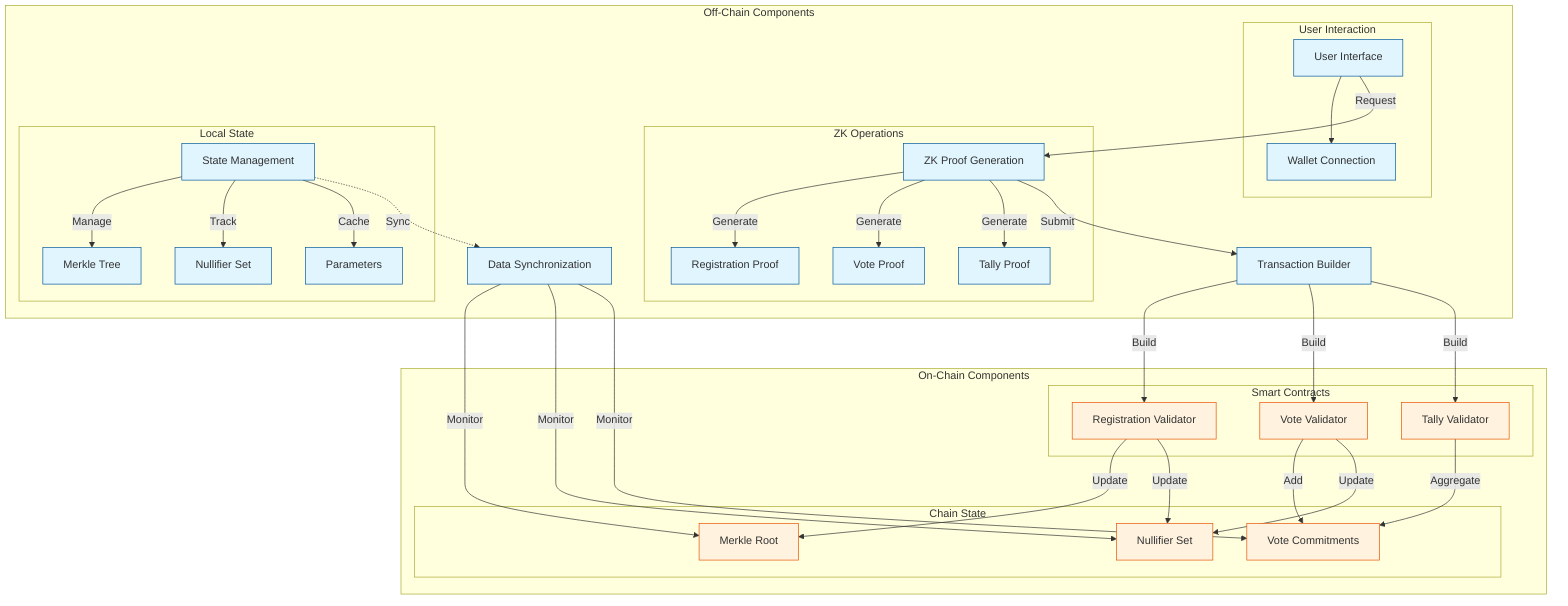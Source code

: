 graph TB
    subgraph "Off-Chain Components"
        UI[User Interface]
        ZKP[ZK Proof Generation]
        STATE[State Management]
        SYNC[Data Synchronization]
        TX[Transaction Builder]
        
        subgraph "User Interaction"
            WALLET[Wallet Connection]
            UI --> WALLET
        end
        
        subgraph "ZK Operations"
            ZKP -->|Generate| REG_PROOF[Registration Proof]
            ZKP -->|Generate| VOTE_PROOF[Vote Proof]
            ZKP -->|Generate| TALLY_PROOF[Tally Proof]
        end
        
        subgraph "Local State"
            STATE -->|Manage| MERKLE[Merkle Tree]
            STATE -->|Track| NULL_SET[Nullifier Set]
            STATE -->|Cache| PARAMS[Parameters]
        end
    end
    
    subgraph "On-Chain Components"
        subgraph "Smart Contracts"
            REG_VAL[Registration Validator]
            VOTE_VAL[Vote Validator]
            TALLY_VAL[Tally Validator]
        end
        
        subgraph "Chain State"
            MERKLE_ROOT[Merkle Root]
            NULLIFIERS[Nullifier Set]
            COMMITS[Vote Commitments]
        end
    end
    
    %% Interactions
    UI -->|Request| ZKP
    ZKP -->|Submit| TX
    TX -->|Build| REG_VAL
    TX -->|Build| VOTE_VAL
    TX -->|Build| TALLY_VAL
    
    SYNC -->|Monitor| MERKLE_ROOT
    SYNC -->|Monitor| NULLIFIERS
    SYNC -->|Monitor| COMMITS
    
    STATE -.->|Sync| SYNC
    
    %% Validator Interactions
    REG_VAL -->|Update| MERKLE_ROOT
    REG_VAL -->|Update| NULLIFIERS
    VOTE_VAL -->|Add| COMMITS
    VOTE_VAL -->|Update| NULLIFIERS
    TALLY_VAL -->|Aggregate| COMMITS
    
    classDef offchain fill:#e1f5fe,stroke:#01579b
    classDef onchain fill:#fff3e0,stroke:#e65100
    classDef interaction fill:#f3e5f5,stroke:#4a148c
    
    class UI,ZKP,STATE,SYNC,TX,WALLET,REG_PROOF,VOTE_PROOF,TALLY_PROOF,MERKLE,NULL_SET,PARAMS offchain
    class REG_VAL,VOTE_VAL,TALLY_VAL,MERKLE_ROOT,NULLIFIERS,COMMITS onchain